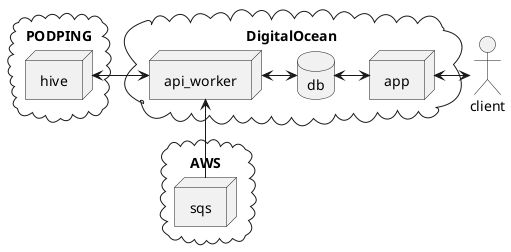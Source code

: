 @startuml dataflow00
actor client

cloud [AWS] {
  node sqs
}

cloud [PODPING] {
  node hive
}

cloud [DigitalOcean] {
  
  node app
  node api_worker
database db
}

hive <-> api_worker


api_worker <-- sqs
api_worker <-> db
db <-> app
app <-> client


@enduml